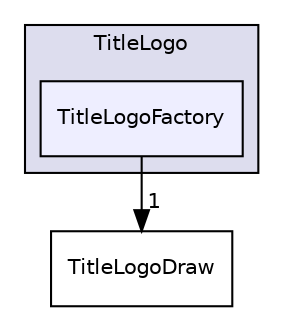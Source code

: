 digraph "C:/HAL/PG関係/03_作成プログラム/03_HAL授業/就職作品/Project/source/03_Object/2D/UI/TitleLogo/TitleLogoFactory" {
  compound=true
  node [ fontsize="10", fontname="Helvetica"];
  edge [ labelfontsize="10", labelfontname="Helvetica"];
  subgraph clusterdir_197302ba7ede1b606f791c9c7f7b2fc8 {
    graph [ bgcolor="#ddddee", pencolor="black", label="TitleLogo" fontname="Helvetica", fontsize="10", URL="dir_197302ba7ede1b606f791c9c7f7b2fc8.html"]
  dir_61ca0132322f5d10022ee4d05b23b4bc [shape=box, label="TitleLogoFactory", style="filled", fillcolor="#eeeeff", pencolor="black", URL="dir_61ca0132322f5d10022ee4d05b23b4bc.html"];
  }
  dir_cd6a22433ce3489415cc92b170fd1220 [shape=box label="TitleLogoDraw" URL="dir_cd6a22433ce3489415cc92b170fd1220.html"];
  dir_61ca0132322f5d10022ee4d05b23b4bc->dir_cd6a22433ce3489415cc92b170fd1220 [headlabel="1", labeldistance=1.5 headhref="dir_000046_000045.html"];
}
